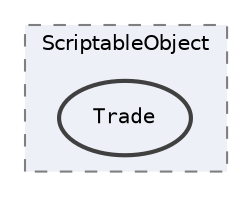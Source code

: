 digraph "Assets/ScriptableObject/Trade"
{
 // INTERACTIVE_SVG=YES
 // LATEX_PDF_SIZE
  bgcolor="transparent";
  edge [fontname=Helvetica,fontsize=10,labelfontname=Helvetica,labelfontsize=10];
  node [fontname=Helvetica,fontsize=10,fontname=Consolas fontsize=10 style=filled height=0.2 width=0.4 margin=0.1];
  compound=true
  subgraph clusterdir_c8a778797b63817167a4b32a29bdf082 {
    graph [ bgcolor="#edf0f7", pencolor="grey50", label="ScriptableObject", fontname=Helvetica,fontsize=10 style="filled,dashed", URL="dir_c8a778797b63817167a4b32a29bdf082.html",tooltip=""]
  dir_57bddcdc2dfdd6df3554d9007008b73b [label="Trade", fillcolor="#edf0f7", color="grey25", style="filled,bold", URL="dir_57bddcdc2dfdd6df3554d9007008b73b.html",tooltip=""];
  }
}
